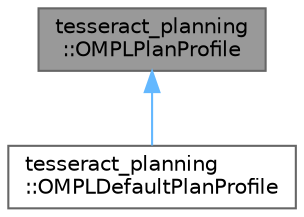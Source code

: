 digraph "tesseract_planning::OMPLPlanProfile"
{
 // LATEX_PDF_SIZE
  bgcolor="transparent";
  edge [fontname=Helvetica,fontsize=10,labelfontname=Helvetica,labelfontsize=10];
  node [fontname=Helvetica,fontsize=10,shape=box,height=0.2,width=0.4];
  Node1 [label="tesseract_planning\l::OMPLPlanProfile",height=0.2,width=0.4,color="gray40", fillcolor="grey60", style="filled", fontcolor="black",tooltip=" "];
  Node1 -> Node2 [dir="back",color="steelblue1",style="solid"];
  Node2 [label="tesseract_planning\l::OMPLDefaultPlanProfile",height=0.2,width=0.4,color="gray40", fillcolor="white", style="filled",URL="$d1/d52/classtesseract__planning_1_1OMPLDefaultPlanProfile.html",tooltip="OMPL does not support the concept of multi waypoint planning like descartes and trajopt...."];
}
